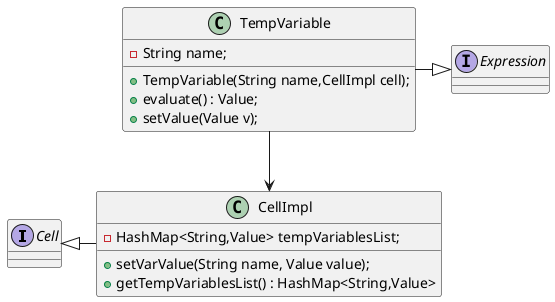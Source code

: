 @startuml doc-files/lang02_01_classDiagram.png
interface Cell
interface Expression
class CellImpl{
    -HashMap<String,Value> tempVariablesList;
    +setVarValue(String name, Value value);
    +getTempVariablesList() : HashMap<String,Value>
}
class TempVariable{
    -String name;
    +TempVariable(String name,CellImpl cell);
    +evaluate() : Value;
    +setValue(Value v);
}
TempVariable -|> Expression
Cell <|- CellImpl
TempVariable --> CellImpl
@enduml